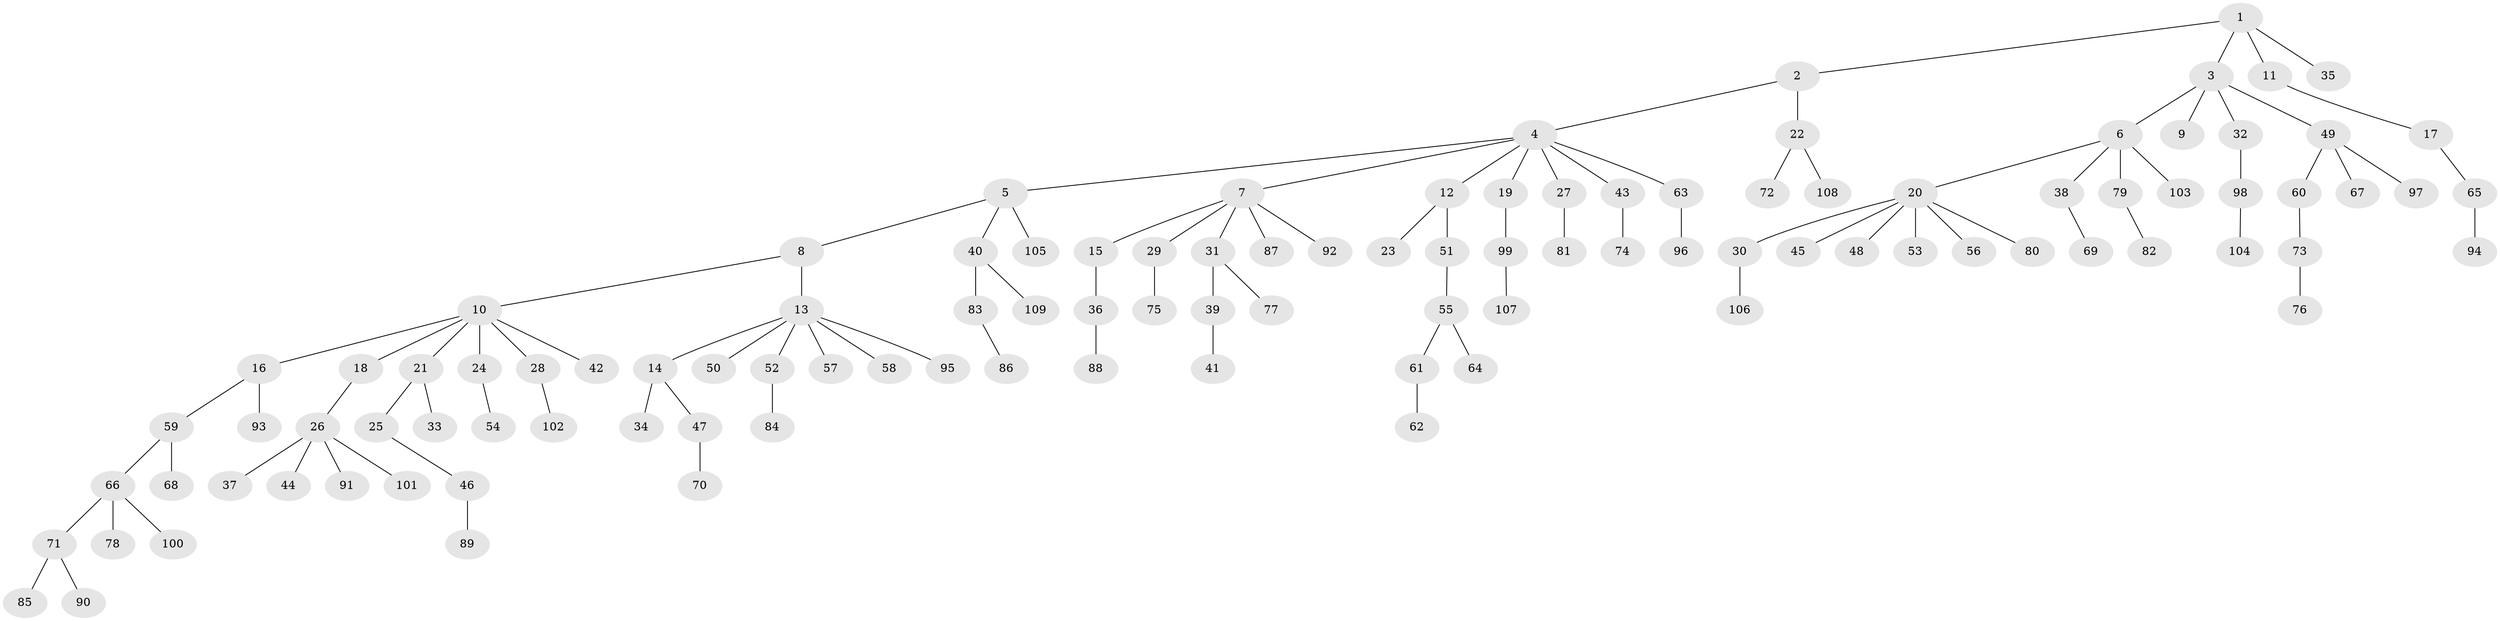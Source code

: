 // coarse degree distribution, {3: 0.09722222222222222, 9: 0.013888888888888888, 7: 0.027777777777777776, 5: 0.013888888888888888, 4: 0.027777777777777776, 6: 0.041666666666666664, 1: 0.625, 2: 0.1527777777777778}
// Generated by graph-tools (version 1.1) at 2025/52/02/27/25 19:52:11]
// undirected, 109 vertices, 108 edges
graph export_dot {
graph [start="1"]
  node [color=gray90,style=filled];
  1;
  2;
  3;
  4;
  5;
  6;
  7;
  8;
  9;
  10;
  11;
  12;
  13;
  14;
  15;
  16;
  17;
  18;
  19;
  20;
  21;
  22;
  23;
  24;
  25;
  26;
  27;
  28;
  29;
  30;
  31;
  32;
  33;
  34;
  35;
  36;
  37;
  38;
  39;
  40;
  41;
  42;
  43;
  44;
  45;
  46;
  47;
  48;
  49;
  50;
  51;
  52;
  53;
  54;
  55;
  56;
  57;
  58;
  59;
  60;
  61;
  62;
  63;
  64;
  65;
  66;
  67;
  68;
  69;
  70;
  71;
  72;
  73;
  74;
  75;
  76;
  77;
  78;
  79;
  80;
  81;
  82;
  83;
  84;
  85;
  86;
  87;
  88;
  89;
  90;
  91;
  92;
  93;
  94;
  95;
  96;
  97;
  98;
  99;
  100;
  101;
  102;
  103;
  104;
  105;
  106;
  107;
  108;
  109;
  1 -- 2;
  1 -- 3;
  1 -- 11;
  1 -- 35;
  2 -- 4;
  2 -- 22;
  3 -- 6;
  3 -- 9;
  3 -- 32;
  3 -- 49;
  4 -- 5;
  4 -- 7;
  4 -- 12;
  4 -- 19;
  4 -- 27;
  4 -- 43;
  4 -- 63;
  5 -- 8;
  5 -- 40;
  5 -- 105;
  6 -- 20;
  6 -- 38;
  6 -- 79;
  6 -- 103;
  7 -- 15;
  7 -- 29;
  7 -- 31;
  7 -- 87;
  7 -- 92;
  8 -- 10;
  8 -- 13;
  10 -- 16;
  10 -- 18;
  10 -- 21;
  10 -- 24;
  10 -- 28;
  10 -- 42;
  11 -- 17;
  12 -- 23;
  12 -- 51;
  13 -- 14;
  13 -- 50;
  13 -- 52;
  13 -- 57;
  13 -- 58;
  13 -- 95;
  14 -- 34;
  14 -- 47;
  15 -- 36;
  16 -- 59;
  16 -- 93;
  17 -- 65;
  18 -- 26;
  19 -- 99;
  20 -- 30;
  20 -- 45;
  20 -- 48;
  20 -- 53;
  20 -- 56;
  20 -- 80;
  21 -- 25;
  21 -- 33;
  22 -- 72;
  22 -- 108;
  24 -- 54;
  25 -- 46;
  26 -- 37;
  26 -- 44;
  26 -- 91;
  26 -- 101;
  27 -- 81;
  28 -- 102;
  29 -- 75;
  30 -- 106;
  31 -- 39;
  31 -- 77;
  32 -- 98;
  36 -- 88;
  38 -- 69;
  39 -- 41;
  40 -- 83;
  40 -- 109;
  43 -- 74;
  46 -- 89;
  47 -- 70;
  49 -- 60;
  49 -- 67;
  49 -- 97;
  51 -- 55;
  52 -- 84;
  55 -- 61;
  55 -- 64;
  59 -- 66;
  59 -- 68;
  60 -- 73;
  61 -- 62;
  63 -- 96;
  65 -- 94;
  66 -- 71;
  66 -- 78;
  66 -- 100;
  71 -- 85;
  71 -- 90;
  73 -- 76;
  79 -- 82;
  83 -- 86;
  98 -- 104;
  99 -- 107;
}
